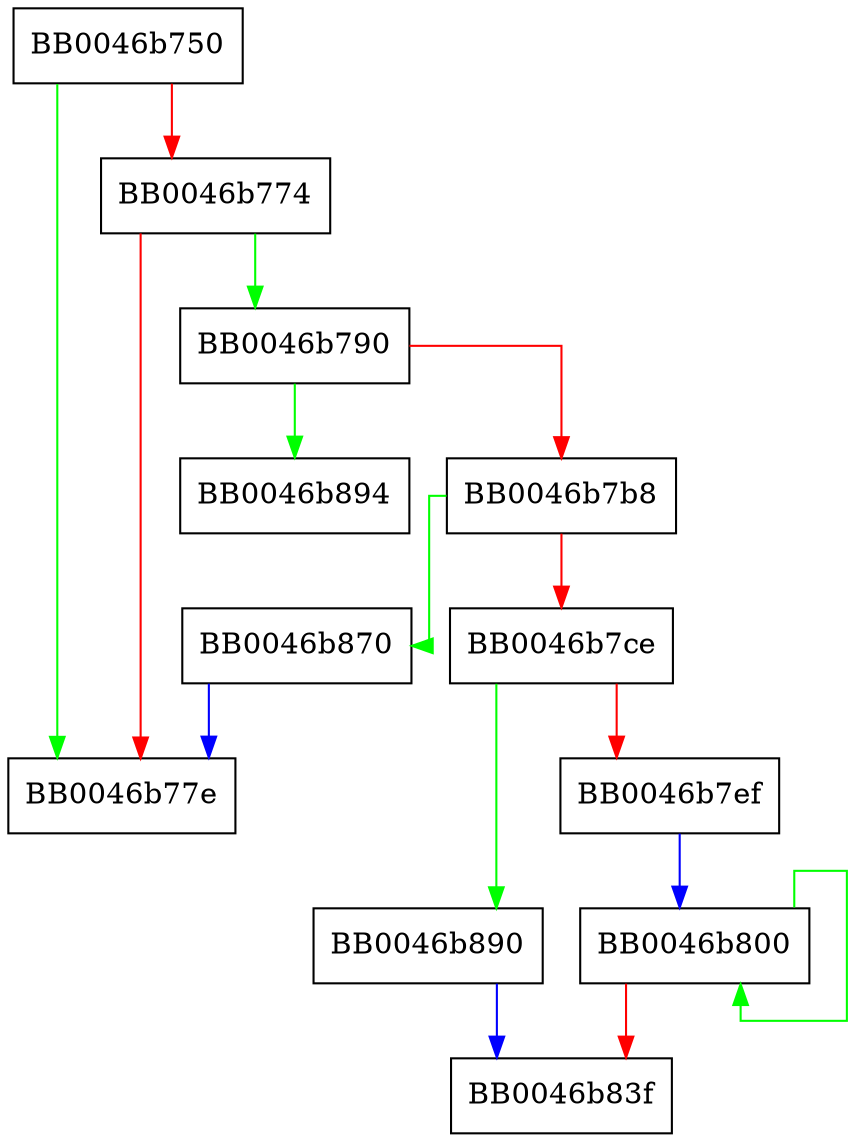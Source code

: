 digraph wait_for_async {
  node [shape="box"];
  graph [splines=ortho];
  BB0046b750 -> BB0046b77e [color="green"];
  BB0046b750 -> BB0046b774 [color="red"];
  BB0046b774 -> BB0046b790 [color="green"];
  BB0046b774 -> BB0046b77e [color="red"];
  BB0046b790 -> BB0046b894 [color="green"];
  BB0046b790 -> BB0046b7b8 [color="red"];
  BB0046b7b8 -> BB0046b870 [color="green"];
  BB0046b7b8 -> BB0046b7ce [color="red"];
  BB0046b7ce -> BB0046b890 [color="green"];
  BB0046b7ce -> BB0046b7ef [color="red"];
  BB0046b7ef -> BB0046b800 [color="blue"];
  BB0046b800 -> BB0046b800 [color="green"];
  BB0046b800 -> BB0046b83f [color="red"];
  BB0046b870 -> BB0046b77e [color="blue"];
  BB0046b890 -> BB0046b83f [color="blue"];
}